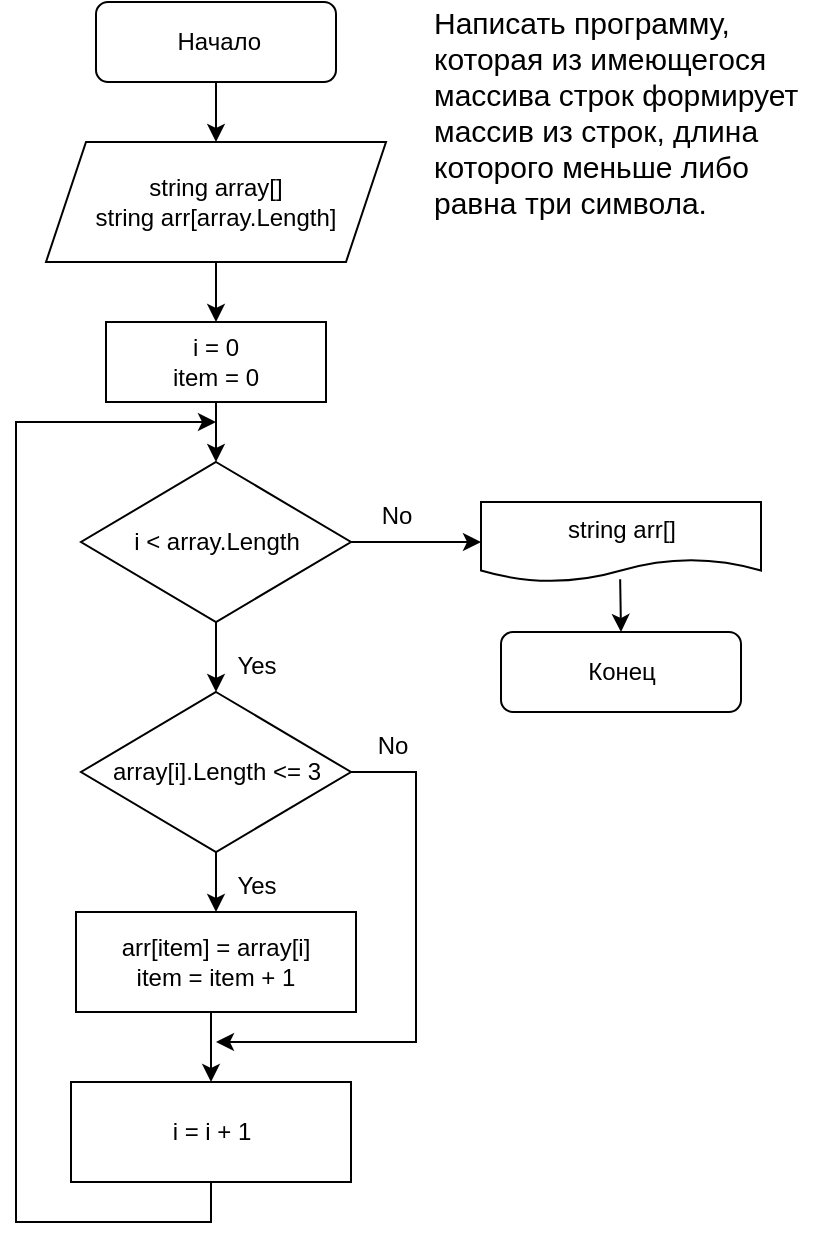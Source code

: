 <mxfile version="20.4.1" type="device" pages="4"><diagram id="C5RBs43oDa-KdzZeNtuy" name="Page-1"><mxGraphModel dx="1232" dy="571" grid="1" gridSize="10" guides="1" tooltips="1" connect="1" arrows="1" fold="1" page="1" pageScale="1" pageWidth="827" pageHeight="1169" math="0" shadow="0"><root><mxCell id="WIyWlLk6GJQsqaUBKTNV-0"/><mxCell id="WIyWlLk6GJQsqaUBKTNV-1" parent="WIyWlLk6GJQsqaUBKTNV-0"/><mxCell id="AbsQU4_OIqxRaism1jy0-5" value="" style="edgeStyle=orthogonalEdgeStyle;rounded=0;orthogonalLoop=1;jettySize=auto;html=1;" parent="WIyWlLk6GJQsqaUBKTNV-1" source="WIyWlLk6GJQsqaUBKTNV-3" target="AbsQU4_OIqxRaism1jy0-0" edge="1"><mxGeometry relative="1" as="geometry"/></mxCell><mxCell id="WIyWlLk6GJQsqaUBKTNV-3" value="&amp;nbsp;Начало" style="rounded=1;whiteSpace=wrap;html=1;fontSize=12;glass=0;strokeWidth=1;shadow=0;" parent="WIyWlLk6GJQsqaUBKTNV-1" vertex="1"><mxGeometry x="160" y="60" width="120" height="40" as="geometry"/></mxCell><mxCell id="AbsQU4_OIqxRaism1jy0-4" value="" style="edgeStyle=orthogonalEdgeStyle;rounded=0;orthogonalLoop=1;jettySize=auto;html=1;" parent="WIyWlLk6GJQsqaUBKTNV-1" source="AbsQU4_OIqxRaism1jy0-0" target="AbsQU4_OIqxRaism1jy0-1" edge="1"><mxGeometry relative="1" as="geometry"/></mxCell><mxCell id="AbsQU4_OIqxRaism1jy0-0" value="string&amp;nbsp;array[]&lt;br&gt;string&amp;nbsp;arr[array.Length]" style="shape=parallelogram;perimeter=parallelogramPerimeter;whiteSpace=wrap;html=1;fixedSize=1;" parent="WIyWlLk6GJQsqaUBKTNV-1" vertex="1"><mxGeometry x="135" y="130" width="170" height="60" as="geometry"/></mxCell><mxCell id="Gvaw8NpDx62uidccryR9-5" style="edgeStyle=orthogonalEdgeStyle;rounded=0;orthogonalLoop=1;jettySize=auto;html=1;exitX=0.5;exitY=1;exitDx=0;exitDy=0;entryX=0.5;entryY=0;entryDx=0;entryDy=0;" edge="1" parent="WIyWlLk6GJQsqaUBKTNV-1" source="AbsQU4_OIqxRaism1jy0-1" target="Gvaw8NpDx62uidccryR9-4"><mxGeometry relative="1" as="geometry"/></mxCell><mxCell id="AbsQU4_OIqxRaism1jy0-1" value="i = 0&lt;br&gt;item = 0" style="rounded=0;whiteSpace=wrap;html=1;" parent="WIyWlLk6GJQsqaUBKTNV-1" vertex="1"><mxGeometry x="165" y="220" width="110" height="40" as="geometry"/></mxCell><mxCell id="AbsQU4_OIqxRaism1jy0-2" value="Конец" style="rounded=1;whiteSpace=wrap;html=1;fontSize=12;glass=0;strokeWidth=1;shadow=0;" parent="WIyWlLk6GJQsqaUBKTNV-1" vertex="1"><mxGeometry x="362.5" y="375" width="120" height="40" as="geometry"/></mxCell><mxCell id="AbsQU4_OIqxRaism1jy0-16" value="" style="edgeStyle=orthogonalEdgeStyle;rounded=0;orthogonalLoop=1;jettySize=auto;html=1;entryX=0.5;entryY=0;entryDx=0;entryDy=0;exitX=0.497;exitY=0.965;exitDx=0;exitDy=0;exitPerimeter=0;" parent="WIyWlLk6GJQsqaUBKTNV-1" source="AbsQU4_OIqxRaism1jy0-6" target="AbsQU4_OIqxRaism1jy0-2" edge="1"><mxGeometry relative="1" as="geometry"><mxPoint x="410" y="335" as="sourcePoint"/><mxPoint x="410" y="355" as="targetPoint"/></mxGeometry></mxCell><mxCell id="AbsQU4_OIqxRaism1jy0-6" value="string arr[]" style="shape=document;whiteSpace=wrap;html=1;boundedLbl=1;size=0.286;" parent="WIyWlLk6GJQsqaUBKTNV-1" vertex="1"><mxGeometry x="352.5" y="310" width="140" height="40" as="geometry"/></mxCell><mxCell id="tGuLgJ5-mDcLkd81z7_l-14" style="edgeStyle=orthogonalEdgeStyle;rounded=0;orthogonalLoop=1;jettySize=auto;html=1;entryX=0.5;entryY=0;entryDx=0;entryDy=0;fontSize=12;" parent="WIyWlLk6GJQsqaUBKTNV-1" source="AbsQU4_OIqxRaism1jy0-11" target="tGuLgJ5-mDcLkd81z7_l-9" edge="1"><mxGeometry relative="1" as="geometry"><mxPoint x="220" y="515" as="targetPoint"/></mxGeometry></mxCell><mxCell id="tGuLgJ5-mDcLkd81z7_l-25" style="edgeStyle=orthogonalEdgeStyle;rounded=0;orthogonalLoop=1;jettySize=auto;html=1;fontSize=17;" parent="WIyWlLk6GJQsqaUBKTNV-1" source="AbsQU4_OIqxRaism1jy0-11" edge="1"><mxGeometry relative="1" as="geometry"><mxPoint x="220" y="580" as="targetPoint"/><Array as="points"><mxPoint x="320" y="445"/><mxPoint x="320" y="580"/></Array></mxGeometry></mxCell><mxCell id="AbsQU4_OIqxRaism1jy0-11" value="array[i].Length &amp;lt;= 3" style="rhombus;whiteSpace=wrap;html=1;" parent="WIyWlLk6GJQsqaUBKTNV-1" vertex="1"><mxGeometry x="152.5" y="405" width="135" height="80" as="geometry"/></mxCell><mxCell id="Gvaw8NpDx62uidccryR9-2" style="edgeStyle=orthogonalEdgeStyle;rounded=0;orthogonalLoop=1;jettySize=auto;html=1;exitX=0.5;exitY=1;exitDx=0;exitDy=0;entryX=0.5;entryY=0;entryDx=0;entryDy=0;" edge="1" parent="WIyWlLk6GJQsqaUBKTNV-1" source="tGuLgJ5-mDcLkd81z7_l-9" target="Gvaw8NpDx62uidccryR9-1"><mxGeometry relative="1" as="geometry"><mxPoint x="220" y="635" as="sourcePoint"/></mxGeometry></mxCell><mxCell id="tGuLgJ5-mDcLkd81z7_l-0" value="&lt;div style=&quot;text-align: left; font-size: 15px;&quot;&gt;Написать программу, которая из имеющегося массива строк формирует массив из строк, длина которого меньше либо равна три символа.&lt;/div&gt;" style="text;html=1;strokeColor=none;fillColor=none;align=center;verticalAlign=middle;whiteSpace=wrap;rounded=0;horizontal=1;fontSize=15;" parent="WIyWlLk6GJQsqaUBKTNV-1" vertex="1"><mxGeometry x="327.5" y="60" width="190" height="110" as="geometry"/></mxCell><mxCell id="tGuLgJ5-mDcLkd81z7_l-1" value="&lt;font style=&quot;font-size: 12px;&quot;&gt;Yes&lt;/font&gt;" style="text;html=1;align=center;verticalAlign=middle;resizable=0;points=[];autosize=1;strokeColor=none;fillColor=none;fontSize=15;" parent="WIyWlLk6GJQsqaUBKTNV-1" vertex="1"><mxGeometry x="220" y="485" width="40" height="30" as="geometry"/></mxCell><mxCell id="tGuLgJ5-mDcLkd81z7_l-9" value="arr[item] = array[i]&lt;br&gt;item = item + 1" style="rounded=0;whiteSpace=wrap;html=1;" parent="WIyWlLk6GJQsqaUBKTNV-1" vertex="1"><mxGeometry x="150" y="515" width="140" height="50" as="geometry"/></mxCell><mxCell id="tGuLgJ5-mDcLkd81z7_l-57" value="&lt;font style=&quot;font-size: 12px;&quot;&gt;No&lt;/font&gt;" style="text;html=1;align=center;verticalAlign=middle;resizable=0;points=[];autosize=1;strokeColor=none;fillColor=none;fontSize=15;" parent="WIyWlLk6GJQsqaUBKTNV-1" vertex="1"><mxGeometry x="287.5" y="415" width="40" height="30" as="geometry"/></mxCell><mxCell id="Gvaw8NpDx62uidccryR9-3" style="edgeStyle=orthogonalEdgeStyle;rounded=0;orthogonalLoop=1;jettySize=auto;html=1;exitX=0.5;exitY=1;exitDx=0;exitDy=0;" edge="1" parent="WIyWlLk6GJQsqaUBKTNV-1" source="Gvaw8NpDx62uidccryR9-1"><mxGeometry relative="1" as="geometry"><mxPoint x="220" y="270" as="targetPoint"/><Array as="points"><mxPoint x="218" y="670"/><mxPoint x="120" y="670"/><mxPoint x="120" y="270"/></Array></mxGeometry></mxCell><mxCell id="Gvaw8NpDx62uidccryR9-1" value="i = i + 1" style="rounded=0;whiteSpace=wrap;html=1;" vertex="1" parent="WIyWlLk6GJQsqaUBKTNV-1"><mxGeometry x="147.5" y="600" width="140" height="50" as="geometry"/></mxCell><mxCell id="Gvaw8NpDx62uidccryR9-6" style="edgeStyle=orthogonalEdgeStyle;rounded=0;orthogonalLoop=1;jettySize=auto;html=1;entryX=0.5;entryY=0;entryDx=0;entryDy=0;" edge="1" parent="WIyWlLk6GJQsqaUBKTNV-1" source="Gvaw8NpDx62uidccryR9-4" target="AbsQU4_OIqxRaism1jy0-11"><mxGeometry relative="1" as="geometry"/></mxCell><mxCell id="Gvaw8NpDx62uidccryR9-8" style="edgeStyle=orthogonalEdgeStyle;rounded=0;orthogonalLoop=1;jettySize=auto;html=1;entryX=0;entryY=0.5;entryDx=0;entryDy=0;" edge="1" parent="WIyWlLk6GJQsqaUBKTNV-1" source="Gvaw8NpDx62uidccryR9-4" target="AbsQU4_OIqxRaism1jy0-6"><mxGeometry relative="1" as="geometry"/></mxCell><mxCell id="Gvaw8NpDx62uidccryR9-4" value="i &amp;lt; array.Length" style="rhombus;whiteSpace=wrap;html=1;" vertex="1" parent="WIyWlLk6GJQsqaUBKTNV-1"><mxGeometry x="152.5" y="290" width="135" height="80" as="geometry"/></mxCell><mxCell id="Gvaw8NpDx62uidccryR9-7" value="&lt;font style=&quot;font-size: 12px;&quot;&gt;No&lt;/font&gt;" style="text;html=1;align=center;verticalAlign=middle;resizable=0;points=[];autosize=1;strokeColor=none;fillColor=none;fontSize=15;" vertex="1" parent="WIyWlLk6GJQsqaUBKTNV-1"><mxGeometry x="290" y="300" width="40" height="30" as="geometry"/></mxCell><mxCell id="Gvaw8NpDx62uidccryR9-9" value="&lt;font style=&quot;font-size: 12px;&quot;&gt;Yes&lt;/font&gt;" style="text;html=1;align=center;verticalAlign=middle;resizable=0;points=[];autosize=1;strokeColor=none;fillColor=none;fontSize=15;" vertex="1" parent="WIyWlLk6GJQsqaUBKTNV-1"><mxGeometry x="220" y="375" width="40" height="30" as="geometry"/></mxCell></root></mxGraphModel></diagram><diagram id="cwdLz8cumHszEid7ygnw" name="Страница 2"><mxGraphModel dx="956" dy="1724" grid="1" gridSize="10" guides="1" tooltips="1" connect="1" arrows="1" fold="1" page="1" pageScale="1" pageWidth="827" pageHeight="1169" math="0" shadow="0"><root><mxCell id="0"/><mxCell id="1" parent="0"/><mxCell id="J3U5MZ1dEwctOF_MekIz-1" value="" style="edgeStyle=orthogonalEdgeStyle;rounded=0;orthogonalLoop=1;jettySize=auto;html=1;" parent="1" source="J3U5MZ1dEwctOF_MekIz-2" target="J3U5MZ1dEwctOF_MekIz-4" edge="1"><mxGeometry relative="1" as="geometry"/></mxCell><mxCell id="J3U5MZ1dEwctOF_MekIz-2" value="&amp;nbsp;Начало" style="rounded=1;whiteSpace=wrap;html=1;fontSize=12;glass=0;strokeWidth=1;shadow=0;" parent="1" vertex="1"><mxGeometry x="60" y="30" width="120" height="40" as="geometry"/></mxCell><mxCell id="J3U5MZ1dEwctOF_MekIz-3" value="" style="edgeStyle=orthogonalEdgeStyle;rounded=0;orthogonalLoop=1;jettySize=auto;html=1;" parent="1" source="J3U5MZ1dEwctOF_MekIz-4" target="J3U5MZ1dEwctOF_MekIz-6" edge="1"><mxGeometry relative="1" as="geometry"/></mxCell><mxCell id="J3U5MZ1dEwctOF_MekIz-4" value="size&lt;br&gt;array[size]" style="shape=parallelogram;perimeter=parallelogramPerimeter;whiteSpace=wrap;html=1;fixedSize=1;" parent="1" vertex="1"><mxGeometry x="60" y="100" width="120" height="40" as="geometry"/></mxCell><mxCell id="J3U5MZ1dEwctOF_MekIz-5" value="" style="edgeStyle=orthogonalEdgeStyle;rounded=0;orthogonalLoop=1;jettySize=auto;html=1;" parent="1" source="J3U5MZ1dEwctOF_MekIz-6" target="J3U5MZ1dEwctOF_MekIz-12" edge="1"><mxGeometry relative="1" as="geometry"/></mxCell><mxCell id="J3U5MZ1dEwctOF_MekIz-6" value="index = 0&lt;br&gt;max_ind = 0&lt;br&gt;min_ind = 0" style="rounded=0;whiteSpace=wrap;html=1;" parent="1" vertex="1"><mxGeometry x="60" y="170" width="120" height="60" as="geometry"/></mxCell><mxCell id="J3U5MZ1dEwctOF_MekIz-7" value="Конец" style="rounded=1;whiteSpace=wrap;html=1;fontSize=12;glass=0;strokeWidth=1;shadow=0;" parent="1" vertex="1"><mxGeometry x="404" y="290" width="120" height="40" as="geometry"/></mxCell><mxCell id="J3U5MZ1dEwctOF_MekIz-8" value="" style="edgeStyle=orthogonalEdgeStyle;rounded=0;orthogonalLoop=1;jettySize=auto;html=1;" parent="1" source="J3U5MZ1dEwctOF_MekIz-9" target="J3U5MZ1dEwctOF_MekIz-7" edge="1"><mxGeometry relative="1" as="geometry"/></mxCell><mxCell id="J3U5MZ1dEwctOF_MekIz-9" value="'Индекс максимального элемента'&amp;nbsp; max_ind&lt;br&gt;&lt;br&gt;'Индекс минимального элемента'&amp;nbsp; min_ind" style="shape=document;whiteSpace=wrap;html=1;boundedLbl=1;size=0.286;" parent="1" vertex="1"><mxGeometry x="231" y="250" width="140" height="120" as="geometry"/></mxCell><mxCell id="J3U5MZ1dEwctOF_MekIz-10" style="edgeStyle=orthogonalEdgeStyle;rounded=0;orthogonalLoop=1;jettySize=auto;html=1;entryX=0.5;entryY=0;entryDx=0;entryDy=0;fontSize=12;" parent="1" source="J3U5MZ1dEwctOF_MekIz-12" target="J3U5MZ1dEwctOF_MekIz-19" edge="1"><mxGeometry relative="1" as="geometry"/></mxCell><mxCell id="J3U5MZ1dEwctOF_MekIz-11" style="edgeStyle=orthogonalEdgeStyle;rounded=0;orthogonalLoop=1;jettySize=auto;html=1;fontSize=17;entryX=0;entryY=0.5;entryDx=0;entryDy=0;" parent="1" source="J3U5MZ1dEwctOF_MekIz-12" target="J3U5MZ1dEwctOF_MekIz-9" edge="1"><mxGeometry relative="1" as="geometry"><mxPoint x="451.25" y="310" as="targetPoint"/></mxGeometry></mxCell><mxCell id="J3U5MZ1dEwctOF_MekIz-12" value="index &amp;lt; size" style="rhombus;whiteSpace=wrap;html=1;" parent="1" vertex="1"><mxGeometry x="52.5" y="270" width="135" height="80" as="geometry"/></mxCell><mxCell id="J3U5MZ1dEwctOF_MekIz-13" style="edgeStyle=orthogonalEdgeStyle;rounded=0;orthogonalLoop=1;jettySize=auto;html=1;" parent="1" source="J3U5MZ1dEwctOF_MekIz-14" edge="1"><mxGeometry relative="1" as="geometry"><Array as="points"><mxPoint x="10" y="620"/><mxPoint x="10" y="250"/></Array><mxPoint x="120" y="250" as="targetPoint"/></mxGeometry></mxCell><mxCell id="J3U5MZ1dEwctOF_MekIz-14" value="index = index + 1" style="rounded=0;whiteSpace=wrap;html=1;" parent="1" vertex="1"><mxGeometry x="50" y="585" width="140" height="50" as="geometry"/></mxCell><mxCell id="J3U5MZ1dEwctOF_MekIz-15" value="&lt;div style=&quot;text-align: left; font-size: 15px;&quot;&gt;&lt;br style=&quot;font-size: 15px;&quot;&gt;&lt;/div&gt;&lt;div style=&quot;text-align: left; font-size: 15px;&quot;&gt;&lt;span style=&quot;background-color: initial; font-size: 15px;&quot;&gt;&lt;u&gt;Задача 1&lt;/u&gt;.&amp;nbsp;&amp;nbsp;&lt;/span&gt;&lt;/div&gt;&lt;div style=&quot;text-align: left; font-size: 15px;&quot;&gt;Нахождение индексов максимального и минимального элемента&amp;nbsp;массива&lt;br&gt;&lt;/div&gt;" style="text;html=1;strokeColor=none;fillColor=none;align=center;verticalAlign=middle;whiteSpace=wrap;rounded=0;horizontal=1;fontSize=15;" parent="1" vertex="1"><mxGeometry x="210" y="-10" width="300" height="110" as="geometry"/></mxCell><mxCell id="J3U5MZ1dEwctOF_MekIz-16" value="&lt;font style=&quot;font-size: 12px;&quot;&gt;Yes&lt;/font&gt;" style="text;html=1;align=center;verticalAlign=middle;resizable=0;points=[];autosize=1;strokeColor=none;fillColor=none;fontSize=15;" parent="1" vertex="1"><mxGeometry x="80" y="350" width="40" height="30" as="geometry"/></mxCell><mxCell id="J3U5MZ1dEwctOF_MekIz-17" style="edgeStyle=orthogonalEdgeStyle;rounded=0;orthogonalLoop=1;jettySize=auto;html=1;entryX=0.5;entryY=0;entryDx=0;entryDy=0;fontSize=12;" parent="1" source="J3U5MZ1dEwctOF_MekIz-19" target="J3U5MZ1dEwctOF_MekIz-23" edge="1"><mxGeometry relative="1" as="geometry"/></mxCell><mxCell id="J3U5MZ1dEwctOF_MekIz-18" style="edgeStyle=orthogonalEdgeStyle;rounded=0;orthogonalLoop=1;jettySize=auto;html=1;fontSize=12;entryX=0;entryY=0.5;entryDx=0;entryDy=0;" parent="1" source="J3U5MZ1dEwctOF_MekIz-19" target="J3U5MZ1dEwctOF_MekIz-26" edge="1"><mxGeometry relative="1" as="geometry"><mxPoint x="250" y="420" as="targetPoint"/></mxGeometry></mxCell><mxCell id="J3U5MZ1dEwctOF_MekIz-19" value="array[index] &amp;gt; array[max_ind]" style="rhombus;whiteSpace=wrap;html=1;" parent="1" vertex="1"><mxGeometry x="47.5" y="380" width="145" height="80" as="geometry"/></mxCell><mxCell id="J3U5MZ1dEwctOF_MekIz-20" value="&lt;font style=&quot;font-size: 12px;&quot;&gt;Yes&lt;/font&gt;" style="text;html=1;align=center;verticalAlign=middle;resizable=0;points=[];autosize=1;strokeColor=none;fillColor=none;fontSize=15;" parent="1" vertex="1"><mxGeometry x="80" y="455" width="40" height="30" as="geometry"/></mxCell><mxCell id="J3U5MZ1dEwctOF_MekIz-21" value="&lt;font style=&quot;font-size: 12px;&quot;&gt;No&lt;/font&gt;" style="text;html=1;align=center;verticalAlign=middle;resizable=0;points=[];autosize=1;strokeColor=none;fillColor=none;fontSize=15;" parent="1" vertex="1"><mxGeometry x="189" y="395" width="40" height="30" as="geometry"/></mxCell><mxCell id="J3U5MZ1dEwctOF_MekIz-22" value="" style="edgeStyle=orthogonalEdgeStyle;rounded=0;orthogonalLoop=1;jettySize=auto;html=1;fontSize=12;" parent="1" source="J3U5MZ1dEwctOF_MekIz-23" target="J3U5MZ1dEwctOF_MekIz-14" edge="1"><mxGeometry relative="1" as="geometry"/></mxCell><mxCell id="J3U5MZ1dEwctOF_MekIz-23" value="max_ind = index" style="rounded=0;whiteSpace=wrap;html=1;" parent="1" vertex="1"><mxGeometry x="50" y="490" width="140" height="50" as="geometry"/></mxCell><mxCell id="J3U5MZ1dEwctOF_MekIz-24" style="edgeStyle=orthogonalEdgeStyle;rounded=0;orthogonalLoop=1;jettySize=auto;html=1;entryX=0.5;entryY=0;entryDx=0;entryDy=0;fontSize=12;" parent="1" source="J3U5MZ1dEwctOF_MekIz-26" target="J3U5MZ1dEwctOF_MekIz-30" edge="1"><mxGeometry relative="1" as="geometry"/></mxCell><mxCell id="J3U5MZ1dEwctOF_MekIz-25" style="edgeStyle=orthogonalEdgeStyle;rounded=0;orthogonalLoop=1;jettySize=auto;html=1;fontSize=12;" parent="1" source="J3U5MZ1dEwctOF_MekIz-26" edge="1"><mxGeometry relative="1" as="geometry"><mxPoint x="120" y="565" as="targetPoint"/><Array as="points"><mxPoint x="400" y="420"/><mxPoint x="400" y="565"/></Array></mxGeometry></mxCell><mxCell id="J3U5MZ1dEwctOF_MekIz-26" value="array[index] &amp;lt; array[min_ind]" style="rhombus;whiteSpace=wrap;html=1;" parent="1" vertex="1"><mxGeometry x="231" y="380" width="136" height="80" as="geometry"/></mxCell><mxCell id="J3U5MZ1dEwctOF_MekIz-27" value="&lt;font style=&quot;font-size: 12px;&quot;&gt;Yes&lt;/font&gt;" style="text;html=1;align=center;verticalAlign=middle;resizable=0;points=[];autosize=1;strokeColor=none;fillColor=none;fontSize=15;" parent="1" vertex="1"><mxGeometry x="253" y="455" width="40" height="30" as="geometry"/></mxCell><mxCell id="J3U5MZ1dEwctOF_MekIz-28" value="&lt;font style=&quot;font-size: 12px;&quot;&gt;No&lt;/font&gt;" style="text;html=1;align=center;verticalAlign=middle;resizable=0;points=[];autosize=1;strokeColor=none;fillColor=none;fontSize=15;" parent="1" vertex="1"><mxGeometry x="364" y="395" width="40" height="30" as="geometry"/></mxCell><mxCell id="J3U5MZ1dEwctOF_MekIz-29" style="edgeStyle=orthogonalEdgeStyle;rounded=0;orthogonalLoop=1;jettySize=auto;html=1;fontSize=12;" parent="1" source="J3U5MZ1dEwctOF_MekIz-30" edge="1"><mxGeometry relative="1" as="geometry"><mxPoint x="299" y="565" as="targetPoint"/></mxGeometry></mxCell><mxCell id="J3U5MZ1dEwctOF_MekIz-30" value="min_ind = index" style="rounded=0;whiteSpace=wrap;html=1;" parent="1" vertex="1"><mxGeometry x="229" y="490" width="140" height="50" as="geometry"/></mxCell><mxCell id="J3U5MZ1dEwctOF_MekIz-53" value="&lt;font style=&quot;font-size: 12px;&quot;&gt;No&lt;/font&gt;" style="text;html=1;align=center;verticalAlign=middle;resizable=0;points=[];autosize=1;strokeColor=none;fillColor=none;fontSize=15;" parent="1" vertex="1"><mxGeometry x="187.5" y="280" width="40" height="30" as="geometry"/></mxCell></root></mxGraphModel></diagram><diagram id="aMa1tlVy2NvHDFmmNFF2" name="Страница 3"><mxGraphModel dx="956" dy="1724" grid="1" gridSize="10" guides="1" tooltips="1" connect="1" arrows="1" fold="1" page="1" pageScale="1" pageWidth="827" pageHeight="1169" math="0" shadow="0"><root><mxCell id="0"/><mxCell id="1" parent="0"/><mxCell id="dne3u1HRIPIM-OEh3FRg-1" value="" style="edgeStyle=orthogonalEdgeStyle;rounded=0;orthogonalLoop=1;jettySize=auto;html=1;" parent="1" source="dne3u1HRIPIM-OEh3FRg-2" target="dne3u1HRIPIM-OEh3FRg-4" edge="1"><mxGeometry relative="1" as="geometry"/></mxCell><mxCell id="dne3u1HRIPIM-OEh3FRg-2" value="&amp;nbsp;Начало" style="rounded=1;whiteSpace=wrap;html=1;fontSize=12;glass=0;strokeWidth=1;shadow=0;" parent="1" vertex="1"><mxGeometry x="60" y="30" width="120" height="40" as="geometry"/></mxCell><mxCell id="dne3u1HRIPIM-OEh3FRg-3" value="" style="edgeStyle=orthogonalEdgeStyle;rounded=0;orthogonalLoop=1;jettySize=auto;html=1;" parent="1" source="dne3u1HRIPIM-OEh3FRg-4" target="dne3u1HRIPIM-OEh3FRg-6" edge="1"><mxGeometry relative="1" as="geometry"/></mxCell><mxCell id="dne3u1HRIPIM-OEh3FRg-4" value="size&lt;br&gt;array[size]" style="shape=parallelogram;perimeter=parallelogramPerimeter;whiteSpace=wrap;html=1;fixedSize=1;" parent="1" vertex="1"><mxGeometry x="60" y="100" width="120" height="40" as="geometry"/></mxCell><mxCell id="dne3u1HRIPIM-OEh3FRg-5" value="" style="edgeStyle=orthogonalEdgeStyle;rounded=0;orthogonalLoop=1;jettySize=auto;html=1;" parent="1" source="dne3u1HRIPIM-OEh3FRg-6" target="dne3u1HRIPIM-OEh3FRg-12" edge="1"><mxGeometry relative="1" as="geometry"/></mxCell><mxCell id="dne3u1HRIPIM-OEh3FRg-6" value="index = 0" style="rounded=0;whiteSpace=wrap;html=1;" parent="1" vertex="1"><mxGeometry x="60" y="170" width="120" height="40" as="geometry"/></mxCell><mxCell id="dne3u1HRIPIM-OEh3FRg-7" value="Конец" style="rounded=1;whiteSpace=wrap;html=1;fontSize=12;glass=0;strokeWidth=1;shadow=0;" parent="1" vertex="1"><mxGeometry x="390" y="290" width="120" height="40" as="geometry"/></mxCell><mxCell id="dne3u1HRIPIM-OEh3FRg-8" value="" style="edgeStyle=orthogonalEdgeStyle;rounded=0;orthogonalLoop=1;jettySize=auto;html=1;" parent="1" source="dne3u1HRIPIM-OEh3FRg-9" target="dne3u1HRIPIM-OEh3FRg-7" edge="1"><mxGeometry relative="1" as="geometry"/></mxCell><mxCell id="dne3u1HRIPIM-OEh3FRg-9" value="array" style="shape=document;whiteSpace=wrap;html=1;boundedLbl=1;size=0.286;" parent="1" vertex="1"><mxGeometry x="227.5" y="285" width="140" height="50" as="geometry"/></mxCell><mxCell id="dne3u1HRIPIM-OEh3FRg-10" style="edgeStyle=orthogonalEdgeStyle;rounded=0;orthogonalLoop=1;jettySize=auto;html=1;entryX=0.5;entryY=0;entryDx=0;entryDy=0;fontSize=12;" parent="1" source="dne3u1HRIPIM-OEh3FRg-12" target="dne3u1HRIPIM-OEh3FRg-22" edge="1"><mxGeometry relative="1" as="geometry"><mxPoint x="120" y="380" as="targetPoint"/></mxGeometry></mxCell><mxCell id="dne3u1HRIPIM-OEh3FRg-11" style="edgeStyle=orthogonalEdgeStyle;rounded=0;orthogonalLoop=1;jettySize=auto;html=1;fontSize=17;entryX=0;entryY=0.5;entryDx=0;entryDy=0;" parent="1" source="dne3u1HRIPIM-OEh3FRg-12" target="dne3u1HRIPIM-OEh3FRg-9" edge="1"><mxGeometry relative="1" as="geometry"><mxPoint x="451.25" y="310" as="targetPoint"/></mxGeometry></mxCell><mxCell id="dne3u1HRIPIM-OEh3FRg-12" value="index &amp;lt; (size-1) / 2" style="rhombus;whiteSpace=wrap;html=1;" parent="1" vertex="1"><mxGeometry x="52.5" y="270" width="135" height="80" as="geometry"/></mxCell><mxCell id="dne3u1HRIPIM-OEh3FRg-13" style="edgeStyle=orthogonalEdgeStyle;rounded=0;orthogonalLoop=1;jettySize=auto;html=1;" parent="1" source="dne3u1HRIPIM-OEh3FRg-14" edge="1"><mxGeometry relative="1" as="geometry"><Array as="points"><mxPoint x="120" y="550"/><mxPoint x="10" y="550"/><mxPoint x="10" y="250"/></Array><mxPoint x="120" y="250" as="targetPoint"/></mxGeometry></mxCell><mxCell id="dne3u1HRIPIM-OEh3FRg-14" value="index = index + 1" style="rounded=0;whiteSpace=wrap;html=1;" parent="1" vertex="1"><mxGeometry x="50" y="480" width="140" height="50" as="geometry"/></mxCell><mxCell id="dne3u1HRIPIM-OEh3FRg-15" value="&lt;font style=&quot;font-size: 12px;&quot;&gt;Yes&lt;/font&gt;" style="text;html=1;align=center;verticalAlign=middle;resizable=0;points=[];autosize=1;strokeColor=none;fillColor=none;fontSize=15;" parent="1" vertex="1"><mxGeometry x="80" y="350" width="40" height="30" as="geometry"/></mxCell><mxCell id="dne3u1HRIPIM-OEh3FRg-21" value="" style="edgeStyle=orthogonalEdgeStyle;rounded=0;orthogonalLoop=1;jettySize=auto;html=1;fontSize=12;" parent="1" source="dne3u1HRIPIM-OEh3FRg-22" target="dne3u1HRIPIM-OEh3FRg-14" edge="1"><mxGeometry relative="1" as="geometry"/></mxCell><mxCell id="dne3u1HRIPIM-OEh3FRg-22" value="temp = array[size-1-index]&lt;br&gt;array[size-1-index] = array[index]&lt;br&gt;array[index] = temp" style="rounded=0;whiteSpace=wrap;html=1;" parent="1" vertex="1"><mxGeometry x="25" y="380" width="190" height="70" as="geometry"/></mxCell><mxCell id="dne3u1HRIPIM-OEh3FRg-30" value="&lt;font style=&quot;font-size: 12px;&quot;&gt;No&lt;/font&gt;" style="text;html=1;align=center;verticalAlign=middle;resizable=0;points=[];autosize=1;strokeColor=none;fillColor=none;fontSize=15;" parent="1" vertex="1"><mxGeometry x="187.5" y="280" width="40" height="30" as="geometry"/></mxCell><mxCell id="DT6IfbN7GaCJ6FOdAJ-I-1" value="&lt;div style=&quot;text-align: left; font-size: 15px;&quot;&gt;&lt;br style=&quot;font-size: 15px;&quot;&gt;&lt;/div&gt;&lt;div style=&quot;text-align: left; font-size: 15px;&quot;&gt;&lt;span style=&quot;background-color: initial; font-size: 15px;&quot;&gt;&lt;u&gt;Задача 2&lt;/u&gt;.&amp;nbsp;&amp;nbsp;&lt;/span&gt;&lt;/div&gt;&lt;div style=&quot;text-align: left; font-size: 15px;&quot;&gt;Задание на «разворот» массива. Нужно перевернуть массив и&amp;nbsp;записать его в обратном порядке.&lt;br&gt;&lt;/div&gt;" style="text;html=1;strokeColor=none;fillColor=none;align=center;verticalAlign=middle;whiteSpace=wrap;rounded=0;horizontal=1;fontSize=15;" parent="1" vertex="1"><mxGeometry x="210" y="-10" width="300" height="110" as="geometry"/></mxCell><mxCell id="DT6IfbN7GaCJ6FOdAJ-I-2" value="2 5 8 0 1&lt;br&gt;0 1 2 3 4" style="rounded=0;whiteSpace=wrap;html=1;" parent="1" vertex="1"><mxGeometry x="270" y="110" width="120" height="60" as="geometry"/></mxCell></root></mxGraphModel></diagram><diagram id="LvtY4Agj5fBIUtsI7LIM" name="Страница 4"><mxGraphModel dx="1232" dy="1740" grid="1" gridSize="10" guides="1" tooltips="1" connect="1" arrows="1" fold="1" page="1" pageScale="1" pageWidth="827" pageHeight="1169" math="0" shadow="0"><root><mxCell id="0"/><mxCell id="1" parent="0"/><mxCell id="sOxWbcXYqcRgxqXpogfv-1" value="" style="edgeStyle=orthogonalEdgeStyle;rounded=0;orthogonalLoop=1;jettySize=auto;html=1;entryX=0.5;entryY=0;entryDx=0;entryDy=0;" parent="1" source="sOxWbcXYqcRgxqXpogfv-2" target="sOxWbcXYqcRgxqXpogfv-6" edge="1"><mxGeometry relative="1" as="geometry"><mxPoint x="150" y="-990" as="targetPoint"/></mxGeometry></mxCell><mxCell id="sOxWbcXYqcRgxqXpogfv-2" value="&amp;nbsp;Начало" style="rounded=1;whiteSpace=wrap;html=1;fontSize=12;glass=0;strokeWidth=1;shadow=0;" parent="1" vertex="1"><mxGeometry x="90" y="-1010" width="120" height="40" as="geometry"/></mxCell><mxCell id="sOxWbcXYqcRgxqXpogfv-5" value="" style="edgeStyle=orthogonalEdgeStyle;rounded=0;orthogonalLoop=1;jettySize=auto;html=1;" parent="1" source="sOxWbcXYqcRgxqXpogfv-6" target="sOxWbcXYqcRgxqXpogfv-12" edge="1"><mxGeometry relative="1" as="geometry"/></mxCell><mxCell id="sOxWbcXYqcRgxqXpogfv-6" value="numbers = [1, 8, 3, 8, 2, 6, 8, 8]&lt;br&gt;index = 0&lt;br&gt;maximum = numbers[index]&lt;br&gt;count_maximal = 0&lt;br&gt;size = numbers.length" style="rounded=0;whiteSpace=wrap;html=1;" parent="1" vertex="1"><mxGeometry x="60" y="-950" width="180" height="80" as="geometry"/></mxCell><mxCell id="sOxWbcXYqcRgxqXpogfv-7" value="Конец" style="rounded=1;whiteSpace=wrap;html=1;fontSize=12;glass=0;strokeWidth=1;shadow=0;" parent="1" vertex="1"><mxGeometry x="420" y="-800" width="120" height="40" as="geometry"/></mxCell><mxCell id="sOxWbcXYqcRgxqXpogfv-8" value="" style="edgeStyle=orthogonalEdgeStyle;rounded=0;orthogonalLoop=1;jettySize=auto;html=1;" parent="1" source="sOxWbcXYqcRgxqXpogfv-9" target="sOxWbcXYqcRgxqXpogfv-7" edge="1"><mxGeometry relative="1" as="geometry"/></mxCell><mxCell id="sOxWbcXYqcRgxqXpogfv-9" value="count_maximal" style="shape=document;whiteSpace=wrap;html=1;boundedLbl=1;size=0.286;" parent="1" vertex="1"><mxGeometry x="266.25" y="-805" width="122.5" height="50" as="geometry"/></mxCell><mxCell id="sOxWbcXYqcRgxqXpogfv-10" style="edgeStyle=orthogonalEdgeStyle;rounded=0;orthogonalLoop=1;jettySize=auto;html=1;entryX=0.5;entryY=0;entryDx=0;entryDy=0;fontSize=12;" parent="1" source="sOxWbcXYqcRgxqXpogfv-12" target="sOxWbcXYqcRgxqXpogfv-21" edge="1"><mxGeometry relative="1" as="geometry"><mxPoint x="150" y="-710" as="targetPoint"/></mxGeometry></mxCell><mxCell id="sOxWbcXYqcRgxqXpogfv-11" style="edgeStyle=orthogonalEdgeStyle;rounded=0;orthogonalLoop=1;jettySize=auto;html=1;fontSize=17;entryX=0;entryY=0.5;entryDx=0;entryDy=0;" parent="1" source="sOxWbcXYqcRgxqXpogfv-12" target="sOxWbcXYqcRgxqXpogfv-9" edge="1"><mxGeometry relative="1" as="geometry"><mxPoint x="481.25" y="-780" as="targetPoint"/></mxGeometry></mxCell><mxCell id="sOxWbcXYqcRgxqXpogfv-12" value="index &amp;lt; size" style="rhombus;whiteSpace=wrap;html=1;" parent="1" vertex="1"><mxGeometry x="71.25" y="-825" width="157.5" height="90" as="geometry"/></mxCell><mxCell id="sOxWbcXYqcRgxqXpogfv-31" style="edgeStyle=orthogonalEdgeStyle;rounded=0;orthogonalLoop=1;jettySize=auto;html=1;entryX=0.5;entryY=0;entryDx=0;entryDy=0;" parent="1" source="sOxWbcXYqcRgxqXpogfv-14" target="sOxWbcXYqcRgxqXpogfv-22" edge="1"><mxGeometry relative="1" as="geometry"/></mxCell><mxCell id="sOxWbcXYqcRgxqXpogfv-14" value="maximum = numbers[index]&lt;br&gt;count_maximal = 1" style="rounded=0;whiteSpace=wrap;html=1;" parent="1" vertex="1"><mxGeometry x="64.38" y="-570" width="170" height="50" as="geometry"/></mxCell><mxCell id="sOxWbcXYqcRgxqXpogfv-15" value="&lt;font style=&quot;font-size: 12px;&quot;&gt;Yes&lt;/font&gt;" style="text;html=1;align=center;verticalAlign=middle;resizable=0;points=[];autosize=1;strokeColor=none;fillColor=none;fontSize=15;" parent="1" vertex="1"><mxGeometry x="110" y="-740" width="40" height="30" as="geometry"/></mxCell><mxCell id="sOxWbcXYqcRgxqXpogfv-16" value="" style="edgeStyle=orthogonalEdgeStyle;rounded=0;orthogonalLoop=1;jettySize=auto;html=1;fontSize=12;" parent="1" target="sOxWbcXYqcRgxqXpogfv-14" edge="1"><mxGeometry relative="1" as="geometry"><mxPoint x="150" y="-640" as="sourcePoint"/></mxGeometry></mxCell><mxCell id="sOxWbcXYqcRgxqXpogfv-18" value="&lt;font style=&quot;font-size: 12px;&quot;&gt;No&lt;/font&gt;" style="text;html=1;align=center;verticalAlign=middle;resizable=0;points=[];autosize=1;strokeColor=none;fillColor=none;fontSize=15;" parent="1" vertex="1"><mxGeometry x="217.5" y="-810" width="40" height="30" as="geometry"/></mxCell><mxCell id="sOxWbcXYqcRgxqXpogfv-19" value="&lt;div style=&quot;text-align: left; font-size: 15px;&quot;&gt;&lt;br style=&quot;font-size: 15px;&quot;&gt;&lt;/div&gt;&lt;div style=&quot;text-align: left; font-size: 15px;&quot;&gt;&lt;span style=&quot;background-color: initial; font-size: 15px;&quot;&gt;&lt;u&gt;Задача 5&lt;/u&gt;.&amp;nbsp;&amp;nbsp;&lt;/span&gt;&lt;/div&gt;&lt;div style=&quot;text-align: left; font-size: 15px;&quot;&gt;Составить блок - схему на основе псевдокода&lt;br&gt;&lt;/div&gt;" style="text;html=1;strokeColor=none;fillColor=none;align=center;verticalAlign=middle;whiteSpace=wrap;rounded=0;horizontal=1;fontSize=15;" parent="1" vertex="1"><mxGeometry x="228.75" y="-1040" width="350" height="80" as="geometry"/></mxCell><mxCell id="sOxWbcXYqcRgxqXpogfv-27" style="edgeStyle=orthogonalEdgeStyle;rounded=0;orthogonalLoop=1;jettySize=auto;html=1;entryX=0;entryY=0.5;entryDx=0;entryDy=0;" parent="1" source="sOxWbcXYqcRgxqXpogfv-21" target="sOxWbcXYqcRgxqXpogfv-25" edge="1"><mxGeometry relative="1" as="geometry"/></mxCell><mxCell id="sOxWbcXYqcRgxqXpogfv-21" value="numbers[index] &amp;gt; maximum" style="rhombus;whiteSpace=wrap;html=1;" parent="1" vertex="1"><mxGeometry x="65.63" y="-710" width="168.75" height="100" as="geometry"/></mxCell><mxCell id="sOxWbcXYqcRgxqXpogfv-35" style="edgeStyle=orthogonalEdgeStyle;rounded=0;orthogonalLoop=1;jettySize=auto;html=1;" parent="1" source="sOxWbcXYqcRgxqXpogfv-22" edge="1"><mxGeometry relative="1" as="geometry"><mxPoint x="150" y="-850" as="targetPoint"/><Array as="points"><mxPoint x="50" y="-455"/><mxPoint x="50" y="-850"/></Array></mxGeometry></mxCell><mxCell id="sOxWbcXYqcRgxqXpogfv-22" value="index = index + 1" style="rounded=0;whiteSpace=wrap;html=1;" parent="1" vertex="1"><mxGeometry x="80" y="-480" width="140" height="50" as="geometry"/></mxCell><mxCell id="sOxWbcXYqcRgxqXpogfv-36" style="edgeStyle=orthogonalEdgeStyle;rounded=0;orthogonalLoop=1;jettySize=auto;html=1;" parent="1" source="sOxWbcXYqcRgxqXpogfv-23" edge="1"><mxGeometry relative="1" as="geometry"><mxPoint x="381.25" y="-500" as="targetPoint"/></mxGeometry></mxCell><mxCell id="sOxWbcXYqcRgxqXpogfv-23" value="count_maximal =&amp;nbsp; count_maximal +1" style="rounded=0;whiteSpace=wrap;html=1;" parent="1" vertex="1"><mxGeometry x="296.25" y="-570" width="170" height="50" as="geometry"/></mxCell><mxCell id="sOxWbcXYqcRgxqXpogfv-24" value="&lt;font style=&quot;font-size: 12px;&quot;&gt;Yes&lt;/font&gt;" style="text;html=1;align=center;verticalAlign=middle;resizable=0;points=[];autosize=1;strokeColor=none;fillColor=none;fontSize=15;" parent="1" vertex="1"><mxGeometry x="110" y="-610" width="40" height="30" as="geometry"/></mxCell><mxCell id="sOxWbcXYqcRgxqXpogfv-26" style="edgeStyle=orthogonalEdgeStyle;rounded=0;orthogonalLoop=1;jettySize=auto;html=1;entryX=0.5;entryY=0;entryDx=0;entryDy=0;" parent="1" source="sOxWbcXYqcRgxqXpogfv-25" target="sOxWbcXYqcRgxqXpogfv-23" edge="1"><mxGeometry relative="1" as="geometry"/></mxCell><mxCell id="sOxWbcXYqcRgxqXpogfv-32" style="edgeStyle=orthogonalEdgeStyle;rounded=0;orthogonalLoop=1;jettySize=auto;html=1;" parent="1" source="sOxWbcXYqcRgxqXpogfv-25" edge="1"><mxGeometry relative="1" as="geometry"><mxPoint x="150" y="-500" as="targetPoint"/><Array as="points"><mxPoint x="540" y="-660"/><mxPoint x="540" y="-500"/></Array></mxGeometry></mxCell><mxCell id="sOxWbcXYqcRgxqXpogfv-25" value="numbers[index] == maximum" style="rhombus;whiteSpace=wrap;html=1;" parent="1" vertex="1"><mxGeometry x="290" y="-710" width="182.5" height="100" as="geometry"/></mxCell><mxCell id="sOxWbcXYqcRgxqXpogfv-28" value="&lt;font style=&quot;font-size: 12px;&quot;&gt;Yes&lt;/font&gt;" style="text;html=1;align=center;verticalAlign=middle;resizable=0;points=[];autosize=1;strokeColor=none;fillColor=none;fontSize=15;" parent="1" vertex="1"><mxGeometry x="340" y="-610" width="40" height="30" as="geometry"/></mxCell><mxCell id="sOxWbcXYqcRgxqXpogfv-29" value="&lt;font style=&quot;font-size: 12px;&quot;&gt;No&lt;/font&gt;" style="text;html=1;align=center;verticalAlign=middle;resizable=0;points=[];autosize=1;strokeColor=none;fillColor=none;fontSize=15;" parent="1" vertex="1"><mxGeometry x="234.38" y="-690" width="40" height="30" as="geometry"/></mxCell><mxCell id="sOxWbcXYqcRgxqXpogfv-33" value="&lt;font style=&quot;font-size: 12px;&quot;&gt;No&lt;/font&gt;" style="text;html=1;align=center;verticalAlign=middle;resizable=0;points=[];autosize=1;strokeColor=none;fillColor=none;fontSize=15;" parent="1" vertex="1"><mxGeometry x="472.5" y="-690" width="40" height="30" as="geometry"/></mxCell></root></mxGraphModel></diagram></mxfile>